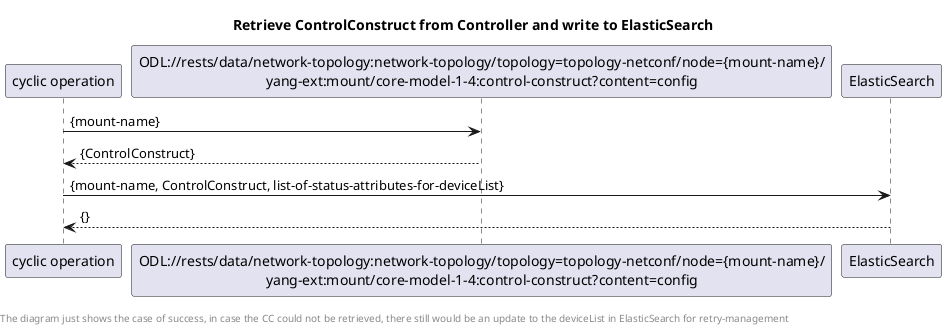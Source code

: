 @startuml
skinparam responseMessageBelowArrow true

title Retrieve ControlConstruct from Controller and write to ElasticSearch

"cyclic operation" -> "ODL://rests/data/network-topology:network-topology/topology=topology-netconf/node={mount-name}/\nyang-ext:mount/core-model-1-4:control-construct?content=config": {mount-name}
"ODL://rests/data/network-topology:network-topology/topology=topology-netconf/node={mount-name}/\nyang-ext:mount/core-model-1-4:control-construct?content=config" --> "cyclic operation": {ControlConstruct}


"cyclic operation" -> "ElasticSearch": {mount-name, ControlConstruct, list-of-status-attributes-for-deviceList}
"ElasticSearch" --> "cyclic operation": {}


left footer \nThe diagram just shows the case of success, in case the CC could not be retrieved, there still would be an update to the deviceList in ElasticSearch for retry-management

@enduml